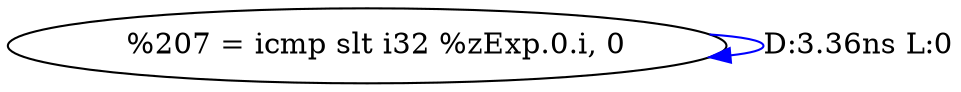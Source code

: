 digraph {
Node0x29041e0[label="  %207 = icmp slt i32 %zExp.0.i, 0"];
Node0x29041e0 -> Node0x29041e0[label="D:3.36ns L:0",color=blue];
}
